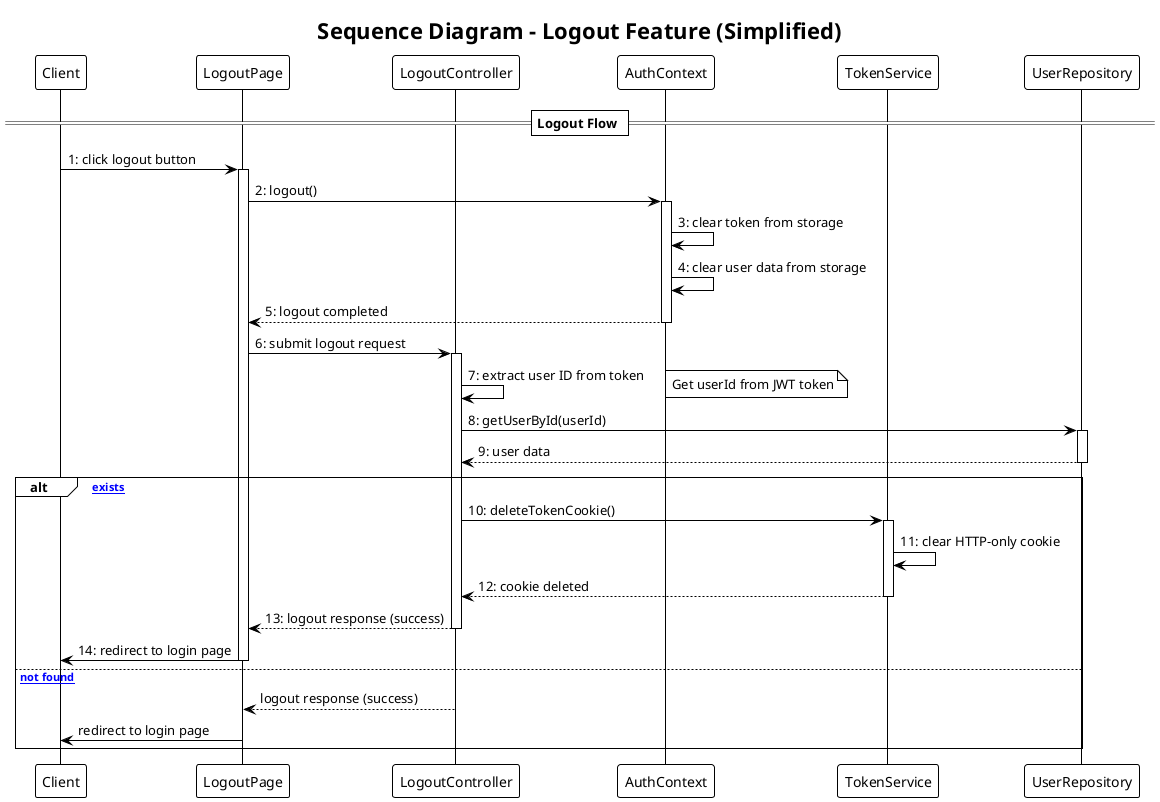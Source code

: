 @startuml Logout Sequence Diagram - Simplified
!theme plain
title Sequence Diagram - Logout Feature (Simplified)

participant "Client" as C
participant "LogoutPage" as LP
participant "LogoutController" as LC
participant "AuthContext" as AC
participant "TokenService" as TS
participant "UserRepository" as UR

== Logout Flow ==

C -> LP: 1: click logout button
activate LP

LP -> AC: 2: logout()
activate AC

AC -> AC: 3: clear token from storage
AC -> AC: 4: clear user data from storage
AC --> LP: 5: logout completed
deactivate AC

LP -> LC: 6: submit logout request
activate LC

LC -> LC: 7: extract user ID from token
note right: Get userId from JWT token

LC -> UR: 8: getUserById(userId)
activate UR
UR --> LC: 9: user data
deactivate UR

alt [User exists]
    LC -> TS: 10: deleteTokenCookie()
    activate TS
    TS -> TS: 11: clear HTTP-only cookie
    TS --> LC: 12: cookie deleted
    deactivate TS
    
    LC --> LP: 13: logout response (success)
    deactivate LC
    
    LP -> C: 14: redirect to login page
    deactivate LP
    
else [User not found]
    LC --> LP: logout response (success)
    deactivate LC
    
    LP -> C: redirect to login page
    deactivate LP
end

@enduml 